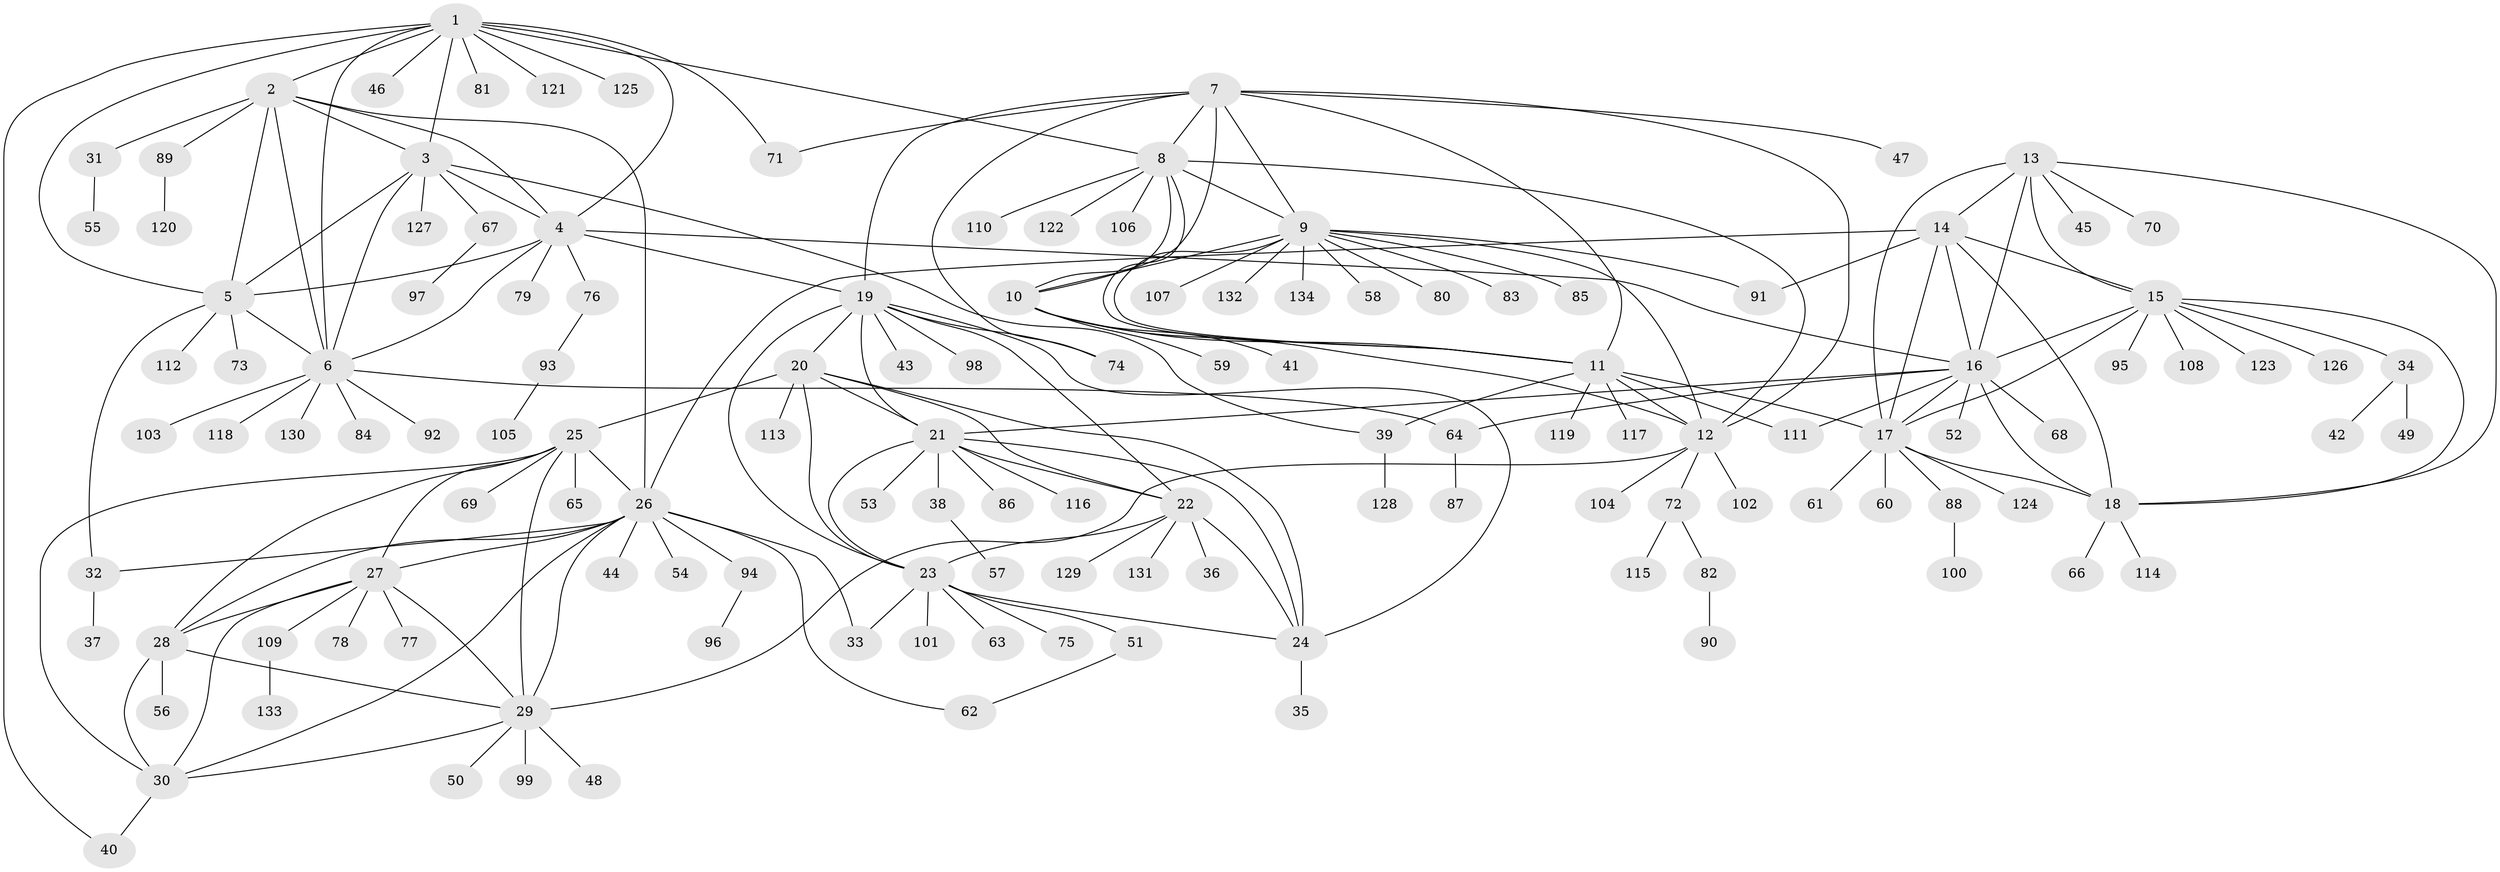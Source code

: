 // coarse degree distribution, {16: 0.009523809523809525, 6: 0.01904761904761905, 5: 0.02857142857142857, 10: 0.0380952380952381, 9: 0.01904761904761905, 7: 0.01904761904761905, 4: 0.01904761904761905, 14: 0.009523809523809525, 8: 0.0380952380952381, 11: 0.009523809523809525, 1: 0.6476190476190476, 2: 0.12380952380952381, 3: 0.01904761904761905}
// Generated by graph-tools (version 1.1) at 2025/52/02/27/25 19:52:17]
// undirected, 134 vertices, 199 edges
graph export_dot {
graph [start="1"]
  node [color=gray90,style=filled];
  1;
  2;
  3;
  4;
  5;
  6;
  7;
  8;
  9;
  10;
  11;
  12;
  13;
  14;
  15;
  16;
  17;
  18;
  19;
  20;
  21;
  22;
  23;
  24;
  25;
  26;
  27;
  28;
  29;
  30;
  31;
  32;
  33;
  34;
  35;
  36;
  37;
  38;
  39;
  40;
  41;
  42;
  43;
  44;
  45;
  46;
  47;
  48;
  49;
  50;
  51;
  52;
  53;
  54;
  55;
  56;
  57;
  58;
  59;
  60;
  61;
  62;
  63;
  64;
  65;
  66;
  67;
  68;
  69;
  70;
  71;
  72;
  73;
  74;
  75;
  76;
  77;
  78;
  79;
  80;
  81;
  82;
  83;
  84;
  85;
  86;
  87;
  88;
  89;
  90;
  91;
  92;
  93;
  94;
  95;
  96;
  97;
  98;
  99;
  100;
  101;
  102;
  103;
  104;
  105;
  106;
  107;
  108;
  109;
  110;
  111;
  112;
  113;
  114;
  115;
  116;
  117;
  118;
  119;
  120;
  121;
  122;
  123;
  124;
  125;
  126;
  127;
  128;
  129;
  130;
  131;
  132;
  133;
  134;
  1 -- 2;
  1 -- 3;
  1 -- 4;
  1 -- 5;
  1 -- 6;
  1 -- 8;
  1 -- 40;
  1 -- 46;
  1 -- 71;
  1 -- 81;
  1 -- 121;
  1 -- 125;
  2 -- 3;
  2 -- 4;
  2 -- 5;
  2 -- 6;
  2 -- 26;
  2 -- 31;
  2 -- 89;
  3 -- 4;
  3 -- 5;
  3 -- 6;
  3 -- 39;
  3 -- 67;
  3 -- 127;
  4 -- 5;
  4 -- 6;
  4 -- 16;
  4 -- 19;
  4 -- 76;
  4 -- 79;
  5 -- 6;
  5 -- 32;
  5 -- 73;
  5 -- 112;
  6 -- 64;
  6 -- 84;
  6 -- 92;
  6 -- 103;
  6 -- 118;
  6 -- 130;
  7 -- 8;
  7 -- 9;
  7 -- 10;
  7 -- 11;
  7 -- 12;
  7 -- 19;
  7 -- 47;
  7 -- 71;
  7 -- 74;
  8 -- 9;
  8 -- 10;
  8 -- 11;
  8 -- 12;
  8 -- 106;
  8 -- 110;
  8 -- 122;
  9 -- 10;
  9 -- 11;
  9 -- 12;
  9 -- 58;
  9 -- 80;
  9 -- 83;
  9 -- 85;
  9 -- 91;
  9 -- 107;
  9 -- 132;
  9 -- 134;
  10 -- 11;
  10 -- 12;
  10 -- 41;
  10 -- 59;
  11 -- 12;
  11 -- 17;
  11 -- 39;
  11 -- 111;
  11 -- 117;
  11 -- 119;
  12 -- 29;
  12 -- 72;
  12 -- 102;
  12 -- 104;
  13 -- 14;
  13 -- 15;
  13 -- 16;
  13 -- 17;
  13 -- 18;
  13 -- 45;
  13 -- 70;
  14 -- 15;
  14 -- 16;
  14 -- 17;
  14 -- 18;
  14 -- 26;
  14 -- 91;
  15 -- 16;
  15 -- 17;
  15 -- 18;
  15 -- 34;
  15 -- 95;
  15 -- 108;
  15 -- 123;
  15 -- 126;
  16 -- 17;
  16 -- 18;
  16 -- 21;
  16 -- 52;
  16 -- 64;
  16 -- 68;
  16 -- 111;
  17 -- 18;
  17 -- 60;
  17 -- 61;
  17 -- 88;
  17 -- 124;
  18 -- 66;
  18 -- 114;
  19 -- 20;
  19 -- 21;
  19 -- 22;
  19 -- 23;
  19 -- 24;
  19 -- 43;
  19 -- 74;
  19 -- 98;
  20 -- 21;
  20 -- 22;
  20 -- 23;
  20 -- 24;
  20 -- 25;
  20 -- 113;
  21 -- 22;
  21 -- 23;
  21 -- 24;
  21 -- 38;
  21 -- 53;
  21 -- 86;
  21 -- 116;
  22 -- 23;
  22 -- 24;
  22 -- 36;
  22 -- 129;
  22 -- 131;
  23 -- 24;
  23 -- 33;
  23 -- 51;
  23 -- 63;
  23 -- 75;
  23 -- 101;
  24 -- 35;
  25 -- 26;
  25 -- 27;
  25 -- 28;
  25 -- 29;
  25 -- 30;
  25 -- 65;
  25 -- 69;
  26 -- 27;
  26 -- 28;
  26 -- 29;
  26 -- 30;
  26 -- 32;
  26 -- 33;
  26 -- 44;
  26 -- 54;
  26 -- 62;
  26 -- 94;
  27 -- 28;
  27 -- 29;
  27 -- 30;
  27 -- 77;
  27 -- 78;
  27 -- 109;
  28 -- 29;
  28 -- 30;
  28 -- 56;
  29 -- 30;
  29 -- 48;
  29 -- 50;
  29 -- 99;
  30 -- 40;
  31 -- 55;
  32 -- 37;
  34 -- 42;
  34 -- 49;
  38 -- 57;
  39 -- 128;
  51 -- 62;
  64 -- 87;
  67 -- 97;
  72 -- 82;
  72 -- 115;
  76 -- 93;
  82 -- 90;
  88 -- 100;
  89 -- 120;
  93 -- 105;
  94 -- 96;
  109 -- 133;
}

